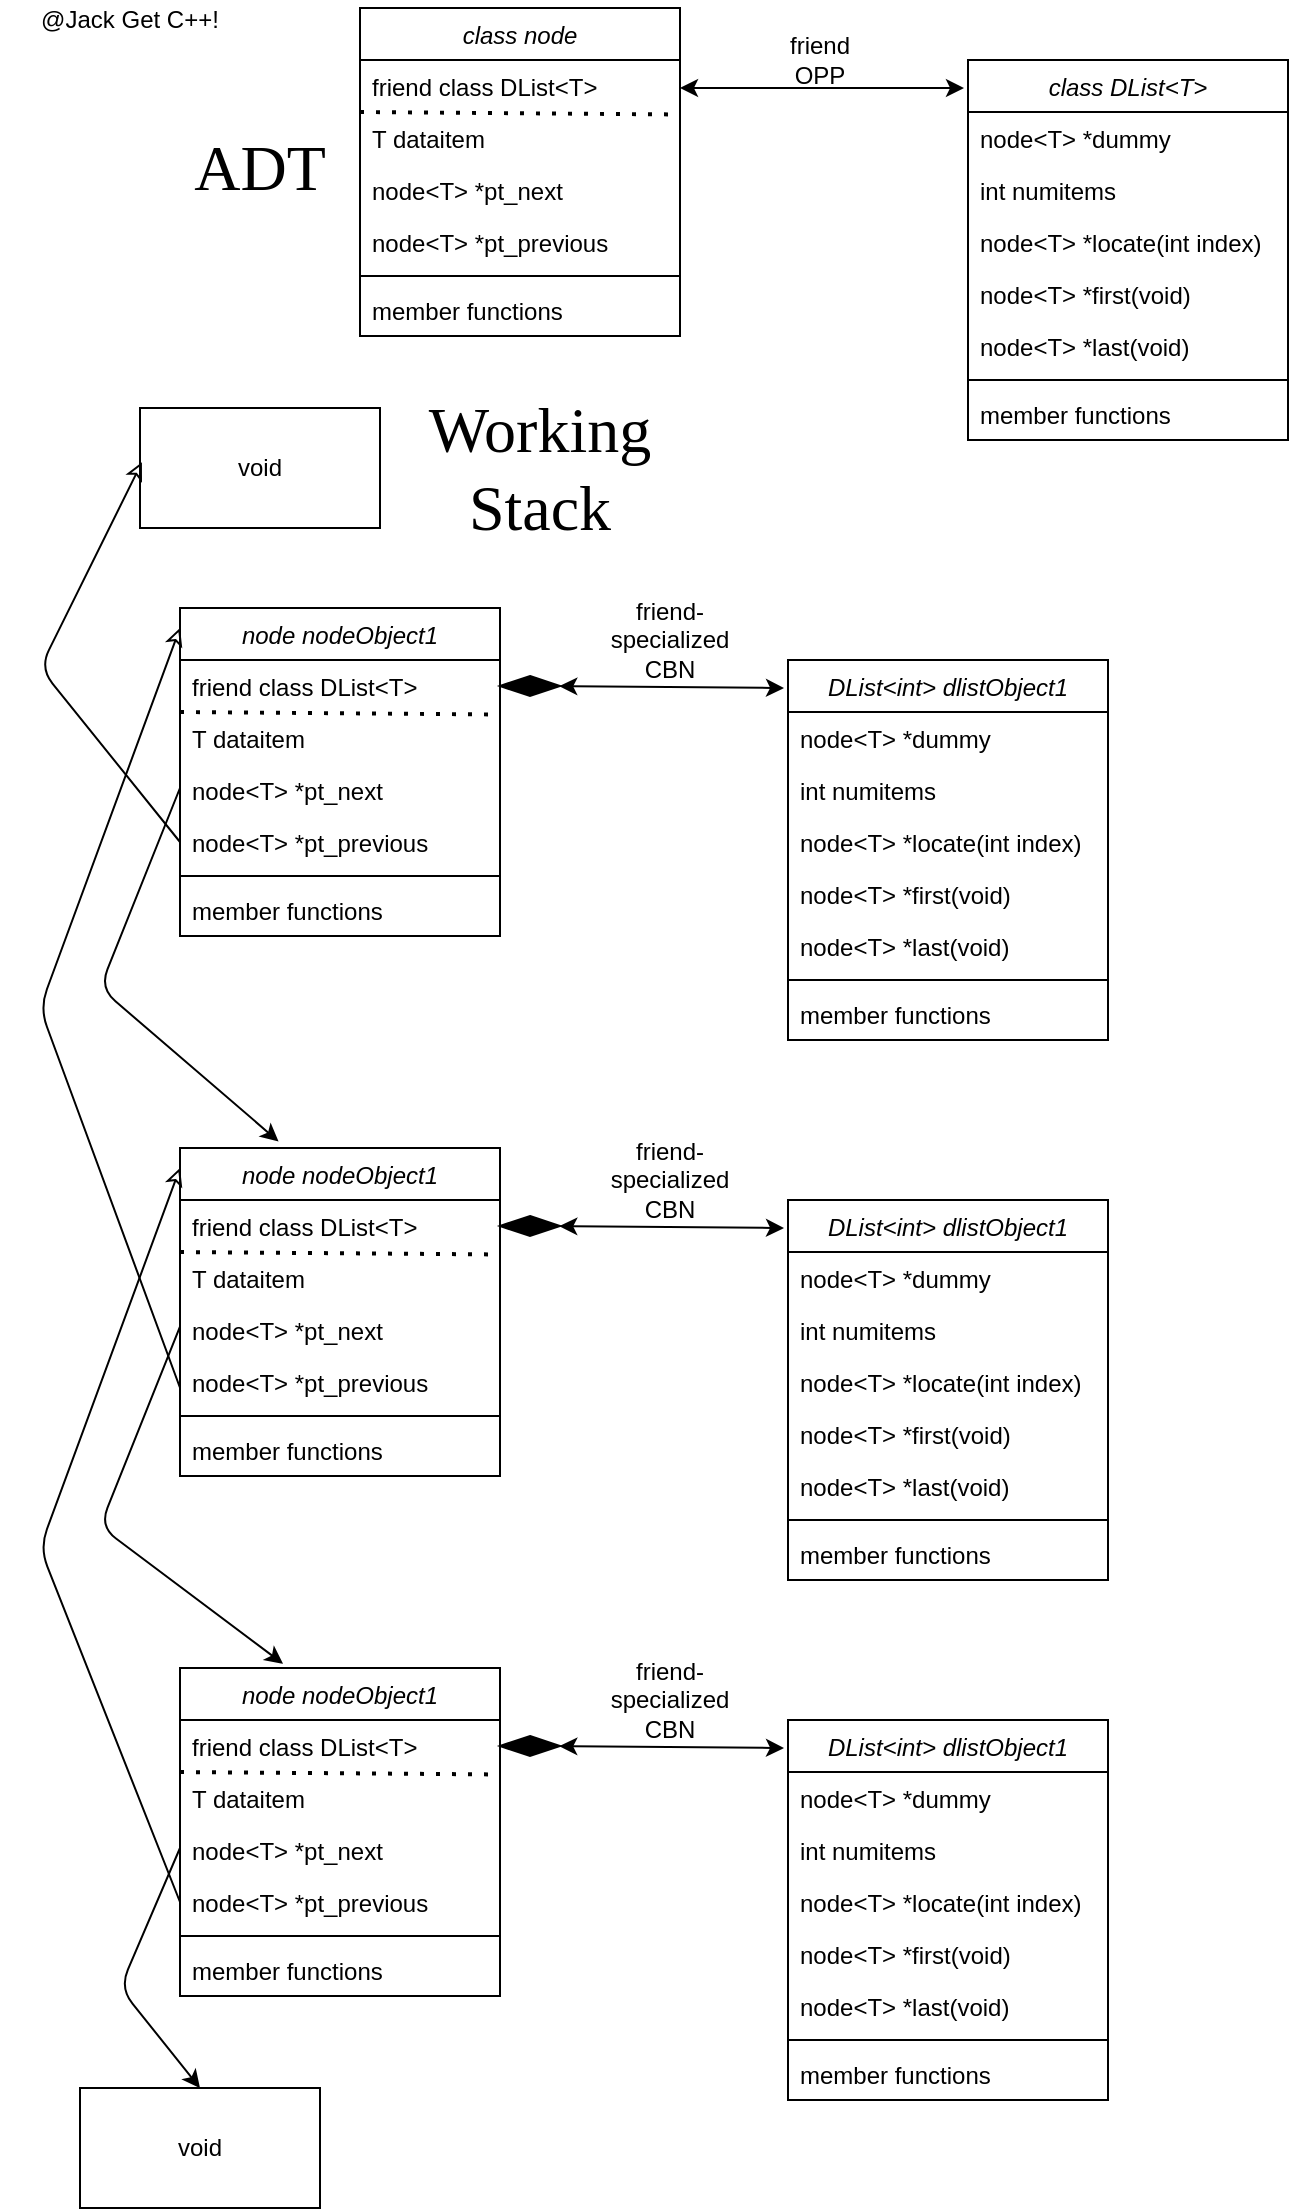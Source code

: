 <mxfile version="14.2.4" type="device"><diagram id="C5RBs43oDa-KdzZeNtuy" name="Page-1"><mxGraphModel dx="788" dy="491" grid="1" gridSize="10" guides="1" tooltips="1" connect="1" arrows="1" fold="1" page="1" pageScale="1" pageWidth="827" pageHeight="1169" math="0" shadow="0"><root><mxCell id="WIyWlLk6GJQsqaUBKTNV-0"/><mxCell id="WIyWlLk6GJQsqaUBKTNV-1" parent="WIyWlLk6GJQsqaUBKTNV-0"/><mxCell id="zkfFHV4jXpPFQw0GAbJ--0" value="class DList&lt;T&gt;" style="swimlane;fontStyle=2;align=center;verticalAlign=top;childLayout=stackLayout;horizontal=1;startSize=26;horizontalStack=0;resizeParent=1;resizeLast=0;collapsible=1;marginBottom=0;rounded=0;shadow=0;strokeWidth=1;sketch=0;" parent="WIyWlLk6GJQsqaUBKTNV-1" vertex="1"><mxGeometry x="494" y="56" width="160" height="190" as="geometry"><mxRectangle x="230" y="140" width="160" height="26" as="alternateBounds"/></mxGeometry></mxCell><mxCell id="zkfFHV4jXpPFQw0GAbJ--1" value="node&lt;T&gt; *dummy" style="text;align=left;verticalAlign=top;spacingLeft=4;spacingRight=4;overflow=hidden;rotatable=0;points=[[0,0.5],[1,0.5]];portConstraint=eastwest;sketch=1;" parent="zkfFHV4jXpPFQw0GAbJ--0" vertex="1"><mxGeometry y="26" width="160" height="26" as="geometry"/></mxCell><mxCell id="NQZ1nn8ZjEFsF-SSGknZ-4" value="int numitems" style="text;align=left;verticalAlign=top;spacingLeft=4;spacingRight=4;overflow=hidden;rotatable=0;points=[[0,0.5],[1,0.5]];portConstraint=eastwest;rounded=0;shadow=0;html=0;sketch=1;" vertex="1" parent="zkfFHV4jXpPFQw0GAbJ--0"><mxGeometry y="52" width="160" height="26" as="geometry"/></mxCell><mxCell id="NQZ1nn8ZjEFsF-SSGknZ-5" value="node&lt;T&gt; *locate(int index)" style="text;align=left;verticalAlign=top;spacingLeft=4;spacingRight=4;overflow=hidden;rotatable=0;points=[[0,0.5],[1,0.5]];portConstraint=eastwest;rounded=0;shadow=0;html=0;sketch=1;" vertex="1" parent="zkfFHV4jXpPFQw0GAbJ--0"><mxGeometry y="78" width="160" height="26" as="geometry"/></mxCell><mxCell id="zkfFHV4jXpPFQw0GAbJ--2" value="node&lt;T&gt; *first(void)" style="text;align=left;verticalAlign=top;spacingLeft=4;spacingRight=4;overflow=hidden;rotatable=0;points=[[0,0.5],[1,0.5]];portConstraint=eastwest;rounded=0;shadow=0;html=0;sketch=1;" parent="zkfFHV4jXpPFQw0GAbJ--0" vertex="1"><mxGeometry y="104" width="160" height="26" as="geometry"/></mxCell><mxCell id="zkfFHV4jXpPFQw0GAbJ--3" value="node&lt;T&gt; *last(void)" style="text;align=left;verticalAlign=top;spacingLeft=4;spacingRight=4;overflow=hidden;rotatable=0;points=[[0,0.5],[1,0.5]];portConstraint=eastwest;rounded=0;shadow=0;html=0;sketch=1;" parent="zkfFHV4jXpPFQw0GAbJ--0" vertex="1"><mxGeometry y="130" width="160" height="26" as="geometry"/></mxCell><mxCell id="zkfFHV4jXpPFQw0GAbJ--4" value="" style="line;html=1;strokeWidth=1;align=left;verticalAlign=middle;spacingTop=-1;spacingLeft=3;spacingRight=3;rotatable=0;labelPosition=right;points=[];portConstraint=eastwest;sketch=0;" parent="zkfFHV4jXpPFQw0GAbJ--0" vertex="1"><mxGeometry y="156" width="160" height="8" as="geometry"/></mxCell><mxCell id="zkfFHV4jXpPFQw0GAbJ--5" value="member functions" style="text;align=left;verticalAlign=top;spacingLeft=4;spacingRight=4;overflow=hidden;rotatable=0;points=[[0,0.5],[1,0.5]];portConstraint=eastwest;sketch=1;" parent="zkfFHV4jXpPFQw0GAbJ--0" vertex="1"><mxGeometry y="164" width="160" height="26" as="geometry"/></mxCell><mxCell id="zkfFHV4jXpPFQw0GAbJ--17" value="class node" style="swimlane;fontStyle=2;align=center;verticalAlign=top;childLayout=stackLayout;horizontal=1;startSize=26;horizontalStack=0;resizeParent=1;resizeLast=0;collapsible=1;marginBottom=0;rounded=0;shadow=0;strokeWidth=1;sketch=0;" parent="WIyWlLk6GJQsqaUBKTNV-1" vertex="1"><mxGeometry x="190" y="30" width="160" height="164" as="geometry"><mxRectangle x="508" y="120" width="160" height="26" as="alternateBounds"/></mxGeometry></mxCell><mxCell id="AO4m2S4120uUCp_4zlQr-11" value="" style="endArrow=none;dashed=1;html=1;dashPattern=1 3;strokeWidth=2;entryX=0.976;entryY=1.047;entryDx=0;entryDy=0;entryPerimeter=0;" parent="zkfFHV4jXpPFQw0GAbJ--17" target="zkfFHV4jXpPFQw0GAbJ--18" edge="1"><mxGeometry width="50" height="50" relative="1" as="geometry"><mxPoint y="52" as="sourcePoint"/><mxPoint x="50" y="2" as="targetPoint"/></mxGeometry></mxCell><mxCell id="zkfFHV4jXpPFQw0GAbJ--18" value="friend class DList&lt;T&gt;" style="text;align=left;verticalAlign=top;spacingLeft=4;spacingRight=4;overflow=hidden;rotatable=0;points=[[0,0.5],[1,0.5]];portConstraint=eastwest;sketch=1;" parent="zkfFHV4jXpPFQw0GAbJ--17" vertex="1"><mxGeometry y="26" width="160" height="26" as="geometry"/></mxCell><mxCell id="NQZ1nn8ZjEFsF-SSGknZ-2" value="T dataitem" style="text;align=left;verticalAlign=top;spacingLeft=4;spacingRight=4;overflow=hidden;rotatable=0;points=[[0,0.5],[1,0.5]];portConstraint=eastwest;rounded=0;shadow=0;html=0;sketch=1;" vertex="1" parent="zkfFHV4jXpPFQw0GAbJ--17"><mxGeometry y="52" width="160" height="26" as="geometry"/></mxCell><mxCell id="NQZ1nn8ZjEFsF-SSGknZ-3" value="node&lt;T&gt; *pt_next&#10;" style="text;align=left;verticalAlign=top;spacingLeft=4;spacingRight=4;overflow=hidden;rotatable=0;points=[[0,0.5],[1,0.5]];portConstraint=eastwest;rounded=0;shadow=0;html=0;sketch=1;" vertex="1" parent="zkfFHV4jXpPFQw0GAbJ--17"><mxGeometry y="78" width="160" height="26" as="geometry"/></mxCell><mxCell id="zkfFHV4jXpPFQw0GAbJ--19" value="node&lt;T&gt; *pt_previous" style="text;align=left;verticalAlign=top;spacingLeft=4;spacingRight=4;overflow=hidden;rotatable=0;points=[[0,0.5],[1,0.5]];portConstraint=eastwest;rounded=0;shadow=0;html=0;sketch=1;" parent="zkfFHV4jXpPFQw0GAbJ--17" vertex="1"><mxGeometry y="104" width="160" height="26" as="geometry"/></mxCell><mxCell id="zkfFHV4jXpPFQw0GAbJ--23" value="" style="line;html=1;strokeWidth=1;align=left;verticalAlign=middle;spacingTop=-1;spacingLeft=3;spacingRight=3;rotatable=0;labelPosition=right;points=[];portConstraint=eastwest;sketch=0;" parent="zkfFHV4jXpPFQw0GAbJ--17" vertex="1"><mxGeometry y="130" width="160" height="8" as="geometry"/></mxCell><mxCell id="zkfFHV4jXpPFQw0GAbJ--24" value="member functions" style="text;align=left;verticalAlign=top;spacingLeft=4;spacingRight=4;overflow=hidden;rotatable=0;points=[[0,0.5],[1,0.5]];portConstraint=eastwest;sketch=1;" parent="zkfFHV4jXpPFQw0GAbJ--17" vertex="1"><mxGeometry y="138" width="160" height="26" as="geometry"/></mxCell><mxCell id="AO4m2S4120uUCp_4zlQr-4" value="friend OPP" style="text;html=1;strokeColor=none;fillColor=none;align=center;verticalAlign=middle;whiteSpace=wrap;rounded=0;sketch=0;" parent="WIyWlLk6GJQsqaUBKTNV-1" vertex="1"><mxGeometry x="400" y="46" width="40" height="20" as="geometry"/></mxCell><mxCell id="NQZ1nn8ZjEFsF-SSGknZ-1" value="" style="endArrow=classic;startArrow=classic;html=1;" edge="1" parent="WIyWlLk6GJQsqaUBKTNV-1"><mxGeometry width="50" height="50" relative="1" as="geometry"><mxPoint x="350" y="70" as="sourcePoint"/><mxPoint x="492" y="70" as="targetPoint"/></mxGeometry></mxCell><mxCell id="NQZ1nn8ZjEFsF-SSGknZ-6" value="DList&lt;int&gt; dlistObject1" style="swimlane;fontStyle=2;align=center;verticalAlign=top;childLayout=stackLayout;horizontal=1;startSize=26;horizontalStack=0;resizeParent=1;resizeLast=0;collapsible=1;marginBottom=0;rounded=0;shadow=0;strokeWidth=1;sketch=0;" vertex="1" parent="WIyWlLk6GJQsqaUBKTNV-1"><mxGeometry x="404" y="356" width="160" height="190" as="geometry"><mxRectangle x="230" y="140" width="160" height="26" as="alternateBounds"/></mxGeometry></mxCell><mxCell id="NQZ1nn8ZjEFsF-SSGknZ-7" value="node&lt;T&gt; *dummy" style="text;align=left;verticalAlign=top;spacingLeft=4;spacingRight=4;overflow=hidden;rotatable=0;points=[[0,0.5],[1,0.5]];portConstraint=eastwest;sketch=1;" vertex="1" parent="NQZ1nn8ZjEFsF-SSGknZ-6"><mxGeometry y="26" width="160" height="26" as="geometry"/></mxCell><mxCell id="NQZ1nn8ZjEFsF-SSGknZ-8" value="int numitems" style="text;align=left;verticalAlign=top;spacingLeft=4;spacingRight=4;overflow=hidden;rotatable=0;points=[[0,0.5],[1,0.5]];portConstraint=eastwest;rounded=0;shadow=0;html=0;sketch=1;" vertex="1" parent="NQZ1nn8ZjEFsF-SSGknZ-6"><mxGeometry y="52" width="160" height="26" as="geometry"/></mxCell><mxCell id="NQZ1nn8ZjEFsF-SSGknZ-9" value="node&lt;T&gt; *locate(int index)" style="text;align=left;verticalAlign=top;spacingLeft=4;spacingRight=4;overflow=hidden;rotatable=0;points=[[0,0.5],[1,0.5]];portConstraint=eastwest;rounded=0;shadow=0;html=0;sketch=1;" vertex="1" parent="NQZ1nn8ZjEFsF-SSGknZ-6"><mxGeometry y="78" width="160" height="26" as="geometry"/></mxCell><mxCell id="NQZ1nn8ZjEFsF-SSGknZ-10" value="node&lt;T&gt; *first(void)" style="text;align=left;verticalAlign=top;spacingLeft=4;spacingRight=4;overflow=hidden;rotatable=0;points=[[0,0.5],[1,0.5]];portConstraint=eastwest;rounded=0;shadow=0;html=0;sketch=1;" vertex="1" parent="NQZ1nn8ZjEFsF-SSGknZ-6"><mxGeometry y="104" width="160" height="26" as="geometry"/></mxCell><mxCell id="NQZ1nn8ZjEFsF-SSGknZ-11" value="node&lt;T&gt; *last(void)" style="text;align=left;verticalAlign=top;spacingLeft=4;spacingRight=4;overflow=hidden;rotatable=0;points=[[0,0.5],[1,0.5]];portConstraint=eastwest;rounded=0;shadow=0;html=0;sketch=1;" vertex="1" parent="NQZ1nn8ZjEFsF-SSGknZ-6"><mxGeometry y="130" width="160" height="26" as="geometry"/></mxCell><mxCell id="NQZ1nn8ZjEFsF-SSGknZ-12" value="" style="line;html=1;strokeWidth=1;align=left;verticalAlign=middle;spacingTop=-1;spacingLeft=3;spacingRight=3;rotatable=0;labelPosition=right;points=[];portConstraint=eastwest;sketch=0;" vertex="1" parent="NQZ1nn8ZjEFsF-SSGknZ-6"><mxGeometry y="156" width="160" height="8" as="geometry"/></mxCell><mxCell id="NQZ1nn8ZjEFsF-SSGknZ-13" value="member functions" style="text;align=left;verticalAlign=top;spacingLeft=4;spacingRight=4;overflow=hidden;rotatable=0;points=[[0,0.5],[1,0.5]];portConstraint=eastwest;sketch=1;" vertex="1" parent="NQZ1nn8ZjEFsF-SSGknZ-6"><mxGeometry y="164" width="160" height="26" as="geometry"/></mxCell><mxCell id="NQZ1nn8ZjEFsF-SSGknZ-14" value="node nodeObject1" style="swimlane;fontStyle=2;align=center;verticalAlign=top;childLayout=stackLayout;horizontal=1;startSize=26;horizontalStack=0;resizeParent=1;resizeLast=0;collapsible=1;marginBottom=0;rounded=0;shadow=0;strokeWidth=1;sketch=0;" vertex="1" parent="WIyWlLk6GJQsqaUBKTNV-1"><mxGeometry x="100" y="330" width="160" height="164" as="geometry"><mxRectangle x="508" y="120" width="160" height="26" as="alternateBounds"/></mxGeometry></mxCell><mxCell id="NQZ1nn8ZjEFsF-SSGknZ-15" value="" style="endArrow=none;dashed=1;html=1;dashPattern=1 3;strokeWidth=2;entryX=0.976;entryY=1.047;entryDx=0;entryDy=0;entryPerimeter=0;" edge="1" parent="NQZ1nn8ZjEFsF-SSGknZ-14" target="NQZ1nn8ZjEFsF-SSGknZ-16"><mxGeometry width="50" height="50" relative="1" as="geometry"><mxPoint y="52" as="sourcePoint"/><mxPoint x="50" y="2" as="targetPoint"/></mxGeometry></mxCell><mxCell id="NQZ1nn8ZjEFsF-SSGknZ-16" value="friend class DList&lt;T&gt;" style="text;align=left;verticalAlign=top;spacingLeft=4;spacingRight=4;overflow=hidden;rotatable=0;points=[[0,0.5],[1,0.5]];portConstraint=eastwest;sketch=1;" vertex="1" parent="NQZ1nn8ZjEFsF-SSGknZ-14"><mxGeometry y="26" width="160" height="26" as="geometry"/></mxCell><mxCell id="NQZ1nn8ZjEFsF-SSGknZ-17" value="T dataitem" style="text;align=left;verticalAlign=top;spacingLeft=4;spacingRight=4;overflow=hidden;rotatable=0;points=[[0,0.5],[1,0.5]];portConstraint=eastwest;rounded=0;shadow=0;html=0;sketch=1;" vertex="1" parent="NQZ1nn8ZjEFsF-SSGknZ-14"><mxGeometry y="52" width="160" height="26" as="geometry"/></mxCell><mxCell id="NQZ1nn8ZjEFsF-SSGknZ-78" value="" style="endArrow=classic;html=1;entryX=0.308;entryY=-0.02;entryDx=0;entryDy=0;entryPerimeter=0;" edge="1" parent="NQZ1nn8ZjEFsF-SSGknZ-14" target="NQZ1nn8ZjEFsF-SSGknZ-36"><mxGeometry width="50" height="50" relative="1" as="geometry"><mxPoint y="90" as="sourcePoint"/><mxPoint x="50" y="40" as="targetPoint"/><Array as="points"><mxPoint x="-40" y="190"/></Array></mxGeometry></mxCell><mxCell id="NQZ1nn8ZjEFsF-SSGknZ-18" value="node&lt;T&gt; *pt_next&#10;" style="text;align=left;verticalAlign=top;spacingLeft=4;spacingRight=4;overflow=hidden;rotatable=0;points=[[0,0.5],[1,0.5]];portConstraint=eastwest;rounded=0;shadow=0;html=0;sketch=1;" vertex="1" parent="NQZ1nn8ZjEFsF-SSGknZ-14"><mxGeometry y="78" width="160" height="26" as="geometry"/></mxCell><mxCell id="NQZ1nn8ZjEFsF-SSGknZ-19" value="node&lt;T&gt; *pt_previous" style="text;align=left;verticalAlign=top;spacingLeft=4;spacingRight=4;overflow=hidden;rotatable=0;points=[[0,0.5],[1,0.5]];portConstraint=eastwest;rounded=0;shadow=0;html=0;sketch=1;" vertex="1" parent="NQZ1nn8ZjEFsF-SSGknZ-14"><mxGeometry y="104" width="160" height="26" as="geometry"/></mxCell><mxCell id="NQZ1nn8ZjEFsF-SSGknZ-20" value="" style="line;html=1;strokeWidth=1;align=left;verticalAlign=middle;spacingTop=-1;spacingLeft=3;spacingRight=3;rotatable=0;labelPosition=right;points=[];portConstraint=eastwest;sketch=0;" vertex="1" parent="NQZ1nn8ZjEFsF-SSGknZ-14"><mxGeometry y="130" width="160" height="8" as="geometry"/></mxCell><mxCell id="NQZ1nn8ZjEFsF-SSGknZ-21" value="member functions" style="text;align=left;verticalAlign=top;spacingLeft=4;spacingRight=4;overflow=hidden;rotatable=0;points=[[0,0.5],[1,0.5]];portConstraint=eastwest;sketch=1;" vertex="1" parent="NQZ1nn8ZjEFsF-SSGknZ-14"><mxGeometry y="138" width="160" height="26" as="geometry"/></mxCell><mxCell id="NQZ1nn8ZjEFsF-SSGknZ-22" value="friend-specialized CBN" style="text;html=1;strokeColor=none;fillColor=none;align=center;verticalAlign=middle;whiteSpace=wrap;rounded=0;sketch=0;" vertex="1" parent="WIyWlLk6GJQsqaUBKTNV-1"><mxGeometry x="320" y="336" width="50" height="20" as="geometry"/></mxCell><mxCell id="NQZ1nn8ZjEFsF-SSGknZ-23" value="" style="endArrow=classic;startArrow=classic;html=1;" edge="1" parent="WIyWlLk6GJQsqaUBKTNV-1" source="NQZ1nn8ZjEFsF-SSGknZ-24"><mxGeometry width="50" height="50" relative="1" as="geometry"><mxPoint x="260" y="370" as="sourcePoint"/><mxPoint x="402" y="370" as="targetPoint"/></mxGeometry></mxCell><mxCell id="NQZ1nn8ZjEFsF-SSGknZ-24" value="" style="rhombus;whiteSpace=wrap;html=1;rounded=0;sketch=0;fillColor=#000000;" vertex="1" parent="WIyWlLk6GJQsqaUBKTNV-1"><mxGeometry x="260" y="364" width="30" height="10" as="geometry"/></mxCell><mxCell id="NQZ1nn8ZjEFsF-SSGknZ-28" value="DList&lt;int&gt; dlistObject1" style="swimlane;fontStyle=2;align=center;verticalAlign=top;childLayout=stackLayout;horizontal=1;startSize=26;horizontalStack=0;resizeParent=1;resizeLast=0;collapsible=1;marginBottom=0;rounded=0;shadow=0;strokeWidth=1;sketch=0;" vertex="1" parent="WIyWlLk6GJQsqaUBKTNV-1"><mxGeometry x="404" y="626" width="160" height="190" as="geometry"><mxRectangle x="230" y="140" width="160" height="26" as="alternateBounds"/></mxGeometry></mxCell><mxCell id="NQZ1nn8ZjEFsF-SSGknZ-29" value="node&lt;T&gt; *dummy" style="text;align=left;verticalAlign=top;spacingLeft=4;spacingRight=4;overflow=hidden;rotatable=0;points=[[0,0.5],[1,0.5]];portConstraint=eastwest;sketch=1;" vertex="1" parent="NQZ1nn8ZjEFsF-SSGknZ-28"><mxGeometry y="26" width="160" height="26" as="geometry"/></mxCell><mxCell id="NQZ1nn8ZjEFsF-SSGknZ-30" value="int numitems" style="text;align=left;verticalAlign=top;spacingLeft=4;spacingRight=4;overflow=hidden;rotatable=0;points=[[0,0.5],[1,0.5]];portConstraint=eastwest;rounded=0;shadow=0;html=0;sketch=1;" vertex="1" parent="NQZ1nn8ZjEFsF-SSGknZ-28"><mxGeometry y="52" width="160" height="26" as="geometry"/></mxCell><mxCell id="NQZ1nn8ZjEFsF-SSGknZ-31" value="node&lt;T&gt; *locate(int index)" style="text;align=left;verticalAlign=top;spacingLeft=4;spacingRight=4;overflow=hidden;rotatable=0;points=[[0,0.5],[1,0.5]];portConstraint=eastwest;rounded=0;shadow=0;html=0;sketch=1;" vertex="1" parent="NQZ1nn8ZjEFsF-SSGknZ-28"><mxGeometry y="78" width="160" height="26" as="geometry"/></mxCell><mxCell id="NQZ1nn8ZjEFsF-SSGknZ-32" value="node&lt;T&gt; *first(void)" style="text;align=left;verticalAlign=top;spacingLeft=4;spacingRight=4;overflow=hidden;rotatable=0;points=[[0,0.5],[1,0.5]];portConstraint=eastwest;rounded=0;shadow=0;html=0;sketch=1;" vertex="1" parent="NQZ1nn8ZjEFsF-SSGknZ-28"><mxGeometry y="104" width="160" height="26" as="geometry"/></mxCell><mxCell id="NQZ1nn8ZjEFsF-SSGknZ-33" value="node&lt;T&gt; *last(void)" style="text;align=left;verticalAlign=top;spacingLeft=4;spacingRight=4;overflow=hidden;rotatable=0;points=[[0,0.5],[1,0.5]];portConstraint=eastwest;rounded=0;shadow=0;html=0;sketch=1;" vertex="1" parent="NQZ1nn8ZjEFsF-SSGknZ-28"><mxGeometry y="130" width="160" height="26" as="geometry"/></mxCell><mxCell id="NQZ1nn8ZjEFsF-SSGknZ-34" value="" style="line;html=1;strokeWidth=1;align=left;verticalAlign=middle;spacingTop=-1;spacingLeft=3;spacingRight=3;rotatable=0;labelPosition=right;points=[];portConstraint=eastwest;sketch=0;" vertex="1" parent="NQZ1nn8ZjEFsF-SSGknZ-28"><mxGeometry y="156" width="160" height="8" as="geometry"/></mxCell><mxCell id="NQZ1nn8ZjEFsF-SSGknZ-35" value="member functions" style="text;align=left;verticalAlign=top;spacingLeft=4;spacingRight=4;overflow=hidden;rotatable=0;points=[[0,0.5],[1,0.5]];portConstraint=eastwest;sketch=1;" vertex="1" parent="NQZ1nn8ZjEFsF-SSGknZ-28"><mxGeometry y="164" width="160" height="26" as="geometry"/></mxCell><mxCell id="NQZ1nn8ZjEFsF-SSGknZ-36" value="node nodeObject1" style="swimlane;fontStyle=2;align=center;verticalAlign=top;childLayout=stackLayout;horizontal=1;startSize=26;horizontalStack=0;resizeParent=1;resizeLast=0;collapsible=1;marginBottom=0;rounded=0;shadow=0;strokeWidth=1;sketch=0;" vertex="1" parent="WIyWlLk6GJQsqaUBKTNV-1"><mxGeometry x="100" y="600" width="160" height="164" as="geometry"><mxRectangle x="508" y="120" width="160" height="26" as="alternateBounds"/></mxGeometry></mxCell><mxCell id="NQZ1nn8ZjEFsF-SSGknZ-37" value="" style="endArrow=none;dashed=1;html=1;dashPattern=1 3;strokeWidth=2;entryX=0.976;entryY=1.047;entryDx=0;entryDy=0;entryPerimeter=0;" edge="1" parent="NQZ1nn8ZjEFsF-SSGknZ-36" target="NQZ1nn8ZjEFsF-SSGknZ-38"><mxGeometry width="50" height="50" relative="1" as="geometry"><mxPoint y="52" as="sourcePoint"/><mxPoint x="50" y="2" as="targetPoint"/></mxGeometry></mxCell><mxCell id="NQZ1nn8ZjEFsF-SSGknZ-38" value="friend class DList&lt;T&gt;" style="text;align=left;verticalAlign=top;spacingLeft=4;spacingRight=4;overflow=hidden;rotatable=0;points=[[0,0.5],[1,0.5]];portConstraint=eastwest;sketch=1;" vertex="1" parent="NQZ1nn8ZjEFsF-SSGknZ-36"><mxGeometry y="26" width="160" height="26" as="geometry"/></mxCell><mxCell id="NQZ1nn8ZjEFsF-SSGknZ-39" value="T dataitem" style="text;align=left;verticalAlign=top;spacingLeft=4;spacingRight=4;overflow=hidden;rotatable=0;points=[[0,0.5],[1,0.5]];portConstraint=eastwest;rounded=0;shadow=0;html=0;sketch=1;" vertex="1" parent="NQZ1nn8ZjEFsF-SSGknZ-36"><mxGeometry y="52" width="160" height="26" as="geometry"/></mxCell><mxCell id="NQZ1nn8ZjEFsF-SSGknZ-40" value="node&lt;T&gt; *pt_next&#10;" style="text;align=left;verticalAlign=top;spacingLeft=4;spacingRight=4;overflow=hidden;rotatable=0;points=[[0,0.5],[1,0.5]];portConstraint=eastwest;rounded=0;shadow=0;html=0;sketch=1;" vertex="1" parent="NQZ1nn8ZjEFsF-SSGknZ-36"><mxGeometry y="78" width="160" height="26" as="geometry"/></mxCell><mxCell id="NQZ1nn8ZjEFsF-SSGknZ-41" value="node&lt;T&gt; *pt_previous" style="text;align=left;verticalAlign=top;spacingLeft=4;spacingRight=4;overflow=hidden;rotatable=0;points=[[0,0.5],[1,0.5]];portConstraint=eastwest;rounded=0;shadow=0;html=0;sketch=1;" vertex="1" parent="NQZ1nn8ZjEFsF-SSGknZ-36"><mxGeometry y="104" width="160" height="26" as="geometry"/></mxCell><mxCell id="NQZ1nn8ZjEFsF-SSGknZ-42" value="" style="line;html=1;strokeWidth=1;align=left;verticalAlign=middle;spacingTop=-1;spacingLeft=3;spacingRight=3;rotatable=0;labelPosition=right;points=[];portConstraint=eastwest;sketch=0;" vertex="1" parent="NQZ1nn8ZjEFsF-SSGknZ-36"><mxGeometry y="130" width="160" height="8" as="geometry"/></mxCell><mxCell id="NQZ1nn8ZjEFsF-SSGknZ-43" value="member functions" style="text;align=left;verticalAlign=top;spacingLeft=4;spacingRight=4;overflow=hidden;rotatable=0;points=[[0,0.5],[1,0.5]];portConstraint=eastwest;sketch=1;" vertex="1" parent="NQZ1nn8ZjEFsF-SSGknZ-36"><mxGeometry y="138" width="160" height="26" as="geometry"/></mxCell><mxCell id="NQZ1nn8ZjEFsF-SSGknZ-44" value="friend-specialized CBN" style="text;html=1;strokeColor=none;fillColor=none;align=center;verticalAlign=middle;whiteSpace=wrap;rounded=0;sketch=0;" vertex="1" parent="WIyWlLk6GJQsqaUBKTNV-1"><mxGeometry x="320" y="606" width="50" height="20" as="geometry"/></mxCell><mxCell id="NQZ1nn8ZjEFsF-SSGknZ-45" value="" style="endArrow=classic;startArrow=classic;html=1;" edge="1" parent="WIyWlLk6GJQsqaUBKTNV-1" source="NQZ1nn8ZjEFsF-SSGknZ-46"><mxGeometry width="50" height="50" relative="1" as="geometry"><mxPoint x="260" y="640" as="sourcePoint"/><mxPoint x="402" y="640" as="targetPoint"/></mxGeometry></mxCell><mxCell id="NQZ1nn8ZjEFsF-SSGknZ-46" value="" style="rhombus;whiteSpace=wrap;html=1;rounded=0;sketch=0;fillColor=#000000;" vertex="1" parent="WIyWlLk6GJQsqaUBKTNV-1"><mxGeometry x="260" y="634" width="30" height="10" as="geometry"/></mxCell><mxCell id="NQZ1nn8ZjEFsF-SSGknZ-47" value="DList&lt;int&gt; dlistObject1" style="swimlane;fontStyle=2;align=center;verticalAlign=top;childLayout=stackLayout;horizontal=1;startSize=26;horizontalStack=0;resizeParent=1;resizeLast=0;collapsible=1;marginBottom=0;rounded=0;shadow=0;strokeWidth=1;sketch=0;" vertex="1" parent="WIyWlLk6GJQsqaUBKTNV-1"><mxGeometry x="404" y="886" width="160" height="190" as="geometry"><mxRectangle x="230" y="140" width="160" height="26" as="alternateBounds"/></mxGeometry></mxCell><mxCell id="NQZ1nn8ZjEFsF-SSGknZ-48" value="node&lt;T&gt; *dummy" style="text;align=left;verticalAlign=top;spacingLeft=4;spacingRight=4;overflow=hidden;rotatable=0;points=[[0,0.5],[1,0.5]];portConstraint=eastwest;sketch=1;" vertex="1" parent="NQZ1nn8ZjEFsF-SSGknZ-47"><mxGeometry y="26" width="160" height="26" as="geometry"/></mxCell><mxCell id="NQZ1nn8ZjEFsF-SSGknZ-49" value="int numitems" style="text;align=left;verticalAlign=top;spacingLeft=4;spacingRight=4;overflow=hidden;rotatable=0;points=[[0,0.5],[1,0.5]];portConstraint=eastwest;rounded=0;shadow=0;html=0;sketch=1;" vertex="1" parent="NQZ1nn8ZjEFsF-SSGknZ-47"><mxGeometry y="52" width="160" height="26" as="geometry"/></mxCell><mxCell id="NQZ1nn8ZjEFsF-SSGknZ-50" value="node&lt;T&gt; *locate(int index)" style="text;align=left;verticalAlign=top;spacingLeft=4;spacingRight=4;overflow=hidden;rotatable=0;points=[[0,0.5],[1,0.5]];portConstraint=eastwest;rounded=0;shadow=0;html=0;sketch=1;" vertex="1" parent="NQZ1nn8ZjEFsF-SSGknZ-47"><mxGeometry y="78" width="160" height="26" as="geometry"/></mxCell><mxCell id="NQZ1nn8ZjEFsF-SSGknZ-51" value="node&lt;T&gt; *first(void)" style="text;align=left;verticalAlign=top;spacingLeft=4;spacingRight=4;overflow=hidden;rotatable=0;points=[[0,0.5],[1,0.5]];portConstraint=eastwest;rounded=0;shadow=0;html=0;sketch=1;" vertex="1" parent="NQZ1nn8ZjEFsF-SSGknZ-47"><mxGeometry y="104" width="160" height="26" as="geometry"/></mxCell><mxCell id="NQZ1nn8ZjEFsF-SSGknZ-52" value="node&lt;T&gt; *last(void)" style="text;align=left;verticalAlign=top;spacingLeft=4;spacingRight=4;overflow=hidden;rotatable=0;points=[[0,0.5],[1,0.5]];portConstraint=eastwest;rounded=0;shadow=0;html=0;sketch=1;" vertex="1" parent="NQZ1nn8ZjEFsF-SSGknZ-47"><mxGeometry y="130" width="160" height="26" as="geometry"/></mxCell><mxCell id="NQZ1nn8ZjEFsF-SSGknZ-53" value="" style="line;html=1;strokeWidth=1;align=left;verticalAlign=middle;spacingTop=-1;spacingLeft=3;spacingRight=3;rotatable=0;labelPosition=right;points=[];portConstraint=eastwest;sketch=0;" vertex="1" parent="NQZ1nn8ZjEFsF-SSGknZ-47"><mxGeometry y="156" width="160" height="8" as="geometry"/></mxCell><mxCell id="NQZ1nn8ZjEFsF-SSGknZ-54" value="member functions" style="text;align=left;verticalAlign=top;spacingLeft=4;spacingRight=4;overflow=hidden;rotatable=0;points=[[0,0.5],[1,0.5]];portConstraint=eastwest;sketch=1;" vertex="1" parent="NQZ1nn8ZjEFsF-SSGknZ-47"><mxGeometry y="164" width="160" height="26" as="geometry"/></mxCell><mxCell id="NQZ1nn8ZjEFsF-SSGknZ-55" value="node nodeObject1" style="swimlane;fontStyle=2;align=center;verticalAlign=top;childLayout=stackLayout;horizontal=1;startSize=26;horizontalStack=0;resizeParent=1;resizeLast=0;collapsible=1;marginBottom=0;rounded=0;shadow=0;strokeWidth=1;sketch=0;" vertex="1" parent="WIyWlLk6GJQsqaUBKTNV-1"><mxGeometry x="100" y="860" width="160" height="164" as="geometry"><mxRectangle x="508" y="120" width="160" height="26" as="alternateBounds"/></mxGeometry></mxCell><mxCell id="NQZ1nn8ZjEFsF-SSGknZ-56" value="" style="endArrow=none;dashed=1;html=1;dashPattern=1 3;strokeWidth=2;entryX=0.976;entryY=1.047;entryDx=0;entryDy=0;entryPerimeter=0;" edge="1" parent="NQZ1nn8ZjEFsF-SSGknZ-55" target="NQZ1nn8ZjEFsF-SSGknZ-57"><mxGeometry width="50" height="50" relative="1" as="geometry"><mxPoint y="52" as="sourcePoint"/><mxPoint x="50" y="2" as="targetPoint"/></mxGeometry></mxCell><mxCell id="NQZ1nn8ZjEFsF-SSGknZ-57" value="friend class DList&lt;T&gt;" style="text;align=left;verticalAlign=top;spacingLeft=4;spacingRight=4;overflow=hidden;rotatable=0;points=[[0,0.5],[1,0.5]];portConstraint=eastwest;sketch=1;" vertex="1" parent="NQZ1nn8ZjEFsF-SSGknZ-55"><mxGeometry y="26" width="160" height="26" as="geometry"/></mxCell><mxCell id="NQZ1nn8ZjEFsF-SSGknZ-58" value="T dataitem" style="text;align=left;verticalAlign=top;spacingLeft=4;spacingRight=4;overflow=hidden;rotatable=0;points=[[0,0.5],[1,0.5]];portConstraint=eastwest;rounded=0;shadow=0;html=0;sketch=1;" vertex="1" parent="NQZ1nn8ZjEFsF-SSGknZ-55"><mxGeometry y="52" width="160" height="26" as="geometry"/></mxCell><mxCell id="NQZ1nn8ZjEFsF-SSGknZ-59" value="node&lt;T&gt; *pt_next&#10;" style="text;align=left;verticalAlign=top;spacingLeft=4;spacingRight=4;overflow=hidden;rotatable=0;points=[[0,0.5],[1,0.5]];portConstraint=eastwest;rounded=0;shadow=0;html=0;sketch=1;" vertex="1" parent="NQZ1nn8ZjEFsF-SSGknZ-55"><mxGeometry y="78" width="160" height="26" as="geometry"/></mxCell><mxCell id="NQZ1nn8ZjEFsF-SSGknZ-60" value="node&lt;T&gt; *pt_previous" style="text;align=left;verticalAlign=top;spacingLeft=4;spacingRight=4;overflow=hidden;rotatable=0;points=[[0,0.5],[1,0.5]];portConstraint=eastwest;rounded=0;shadow=0;html=0;sketch=1;" vertex="1" parent="NQZ1nn8ZjEFsF-SSGknZ-55"><mxGeometry y="104" width="160" height="26" as="geometry"/></mxCell><mxCell id="NQZ1nn8ZjEFsF-SSGknZ-61" value="" style="line;html=1;strokeWidth=1;align=left;verticalAlign=middle;spacingTop=-1;spacingLeft=3;spacingRight=3;rotatable=0;labelPosition=right;points=[];portConstraint=eastwest;sketch=0;" vertex="1" parent="NQZ1nn8ZjEFsF-SSGknZ-55"><mxGeometry y="130" width="160" height="8" as="geometry"/></mxCell><mxCell id="NQZ1nn8ZjEFsF-SSGknZ-62" value="member functions" style="text;align=left;verticalAlign=top;spacingLeft=4;spacingRight=4;overflow=hidden;rotatable=0;points=[[0,0.5],[1,0.5]];portConstraint=eastwest;sketch=1;" vertex="1" parent="NQZ1nn8ZjEFsF-SSGknZ-55"><mxGeometry y="138" width="160" height="26" as="geometry"/></mxCell><mxCell id="NQZ1nn8ZjEFsF-SSGknZ-63" value="friend-specialized CBN" style="text;html=1;strokeColor=none;fillColor=none;align=center;verticalAlign=middle;whiteSpace=wrap;rounded=0;sketch=0;" vertex="1" parent="WIyWlLk6GJQsqaUBKTNV-1"><mxGeometry x="320" y="866" width="50" height="20" as="geometry"/></mxCell><mxCell id="NQZ1nn8ZjEFsF-SSGknZ-64" value="" style="endArrow=classic;startArrow=classic;html=1;" edge="1" parent="WIyWlLk6GJQsqaUBKTNV-1" source="NQZ1nn8ZjEFsF-SSGknZ-65"><mxGeometry width="50" height="50" relative="1" as="geometry"><mxPoint x="260" y="900" as="sourcePoint"/><mxPoint x="402" y="900" as="targetPoint"/></mxGeometry></mxCell><mxCell id="NQZ1nn8ZjEFsF-SSGknZ-65" value="" style="rhombus;whiteSpace=wrap;html=1;rounded=0;sketch=0;fillColor=#000000;" vertex="1" parent="WIyWlLk6GJQsqaUBKTNV-1"><mxGeometry x="260" y="894" width="30" height="10" as="geometry"/></mxCell><mxCell id="NQZ1nn8ZjEFsF-SSGknZ-66" value="void" style="rounded=0;whiteSpace=wrap;html=1;sketch=0;strokeColor=#000000;fillColor=#FFFFFF;" vertex="1" parent="WIyWlLk6GJQsqaUBKTNV-1"><mxGeometry x="80" y="230" width="120" height="60" as="geometry"/></mxCell><mxCell id="NQZ1nn8ZjEFsF-SSGknZ-71" value="" style="endArrow=classic;html=1;rounded=1;endFill=0;entryX=0.008;entryY=0.452;entryDx=0;entryDy=0;entryPerimeter=0;exitX=0;exitY=0.5;exitDx=0;exitDy=0;" edge="1" parent="WIyWlLk6GJQsqaUBKTNV-1" source="NQZ1nn8ZjEFsF-SSGknZ-19" target="NQZ1nn8ZjEFsF-SSGknZ-66"><mxGeometry width="50" height="50" relative="1" as="geometry"><mxPoint x="100" y="420" as="sourcePoint"/><mxPoint x="150" y="370" as="targetPoint"/><Array as="points"><mxPoint x="30" y="360"/></Array></mxGeometry></mxCell><mxCell id="NQZ1nn8ZjEFsF-SSGknZ-74" value="" style="endArrow=classic;html=1;rounded=1;endFill=0;exitX=0;exitY=0.5;exitDx=0;exitDy=0;entryX=0;entryY=0.061;entryDx=0;entryDy=0;entryPerimeter=0;" edge="1" parent="WIyWlLk6GJQsqaUBKTNV-1" target="NQZ1nn8ZjEFsF-SSGknZ-14"><mxGeometry width="50" height="50" relative="1" as="geometry"><mxPoint x="100" y="719.88" as="sourcePoint"/><mxPoint x="100" y="510" as="targetPoint"/><Array as="points"><mxPoint x="30" y="530"/></Array></mxGeometry></mxCell><mxCell id="NQZ1nn8ZjEFsF-SSGknZ-75" value="" style="endArrow=classic;html=1;rounded=1;endFill=0;exitX=0;exitY=0.5;exitDx=0;exitDy=0;entryX=0;entryY=0.061;entryDx=0;entryDy=0;entryPerimeter=0;" edge="1" parent="WIyWlLk6GJQsqaUBKTNV-1" source="NQZ1nn8ZjEFsF-SSGknZ-60"><mxGeometry width="50" height="50" relative="1" as="geometry"><mxPoint x="100" y="989.88" as="sourcePoint"/><mxPoint x="100" y="610.004" as="targetPoint"/><Array as="points"><mxPoint x="30" y="800"/></Array></mxGeometry></mxCell><mxCell id="NQZ1nn8ZjEFsF-SSGknZ-79" value="" style="endArrow=classic;html=1;entryX=0.322;entryY=-0.013;entryDx=0;entryDy=0;entryPerimeter=0;" edge="1" parent="WIyWlLk6GJQsqaUBKTNV-1" target="NQZ1nn8ZjEFsF-SSGknZ-55"><mxGeometry width="50" height="50" relative="1" as="geometry"><mxPoint x="100" y="689.28" as="sourcePoint"/><mxPoint x="149.28" y="866" as="targetPoint"/><Array as="points"><mxPoint x="60" y="789.28"/></Array></mxGeometry></mxCell><mxCell id="NQZ1nn8ZjEFsF-SSGknZ-80" value="" style="endArrow=classic;html=1;" edge="1" parent="WIyWlLk6GJQsqaUBKTNV-1"><mxGeometry width="50" height="50" relative="1" as="geometry"><mxPoint x="100" y="950" as="sourcePoint"/><mxPoint x="110" y="1070" as="targetPoint"/><Array as="points"><mxPoint x="70" y="1020"/></Array></mxGeometry></mxCell><mxCell id="NQZ1nn8ZjEFsF-SSGknZ-81" value="void" style="rounded=0;whiteSpace=wrap;html=1;sketch=0;strokeColor=#000000;fillColor=#FFFFFF;" vertex="1" parent="WIyWlLk6GJQsqaUBKTNV-1"><mxGeometry x="50" y="1070" width="120" height="60" as="geometry"/></mxCell><mxCell id="NQZ1nn8ZjEFsF-SSGknZ-83" value="&lt;font style=&quot;font-size: 32px&quot; face=&quot;Times New Roman&quot;&gt;ADT&lt;/font&gt;" style="text;html=1;strokeColor=none;fillColor=none;align=center;verticalAlign=middle;whiteSpace=wrap;rounded=0;sketch=0;" vertex="1" parent="WIyWlLk6GJQsqaUBKTNV-1"><mxGeometry x="120" y="100" width="40" height="20" as="geometry"/></mxCell><mxCell id="NQZ1nn8ZjEFsF-SSGknZ-85" value="&lt;font style=&quot;font-size: 32px&quot; face=&quot;Times New Roman&quot;&gt;Working Stack&lt;/font&gt;" style="text;html=1;strokeColor=none;fillColor=none;align=center;verticalAlign=middle;whiteSpace=wrap;rounded=0;sketch=0;" vertex="1" parent="WIyWlLk6GJQsqaUBKTNV-1"><mxGeometry x="260" y="250" width="40" height="20" as="geometry"/></mxCell><mxCell id="NQZ1nn8ZjEFsF-SSGknZ-86" value="@Jack Get C++!" style="text;html=1;strokeColor=none;fillColor=none;align=center;verticalAlign=middle;whiteSpace=wrap;rounded=0;sketch=0;" vertex="1" parent="WIyWlLk6GJQsqaUBKTNV-1"><mxGeometry x="10" y="26" width="130" height="20" as="geometry"/></mxCell></root></mxGraphModel></diagram></mxfile>